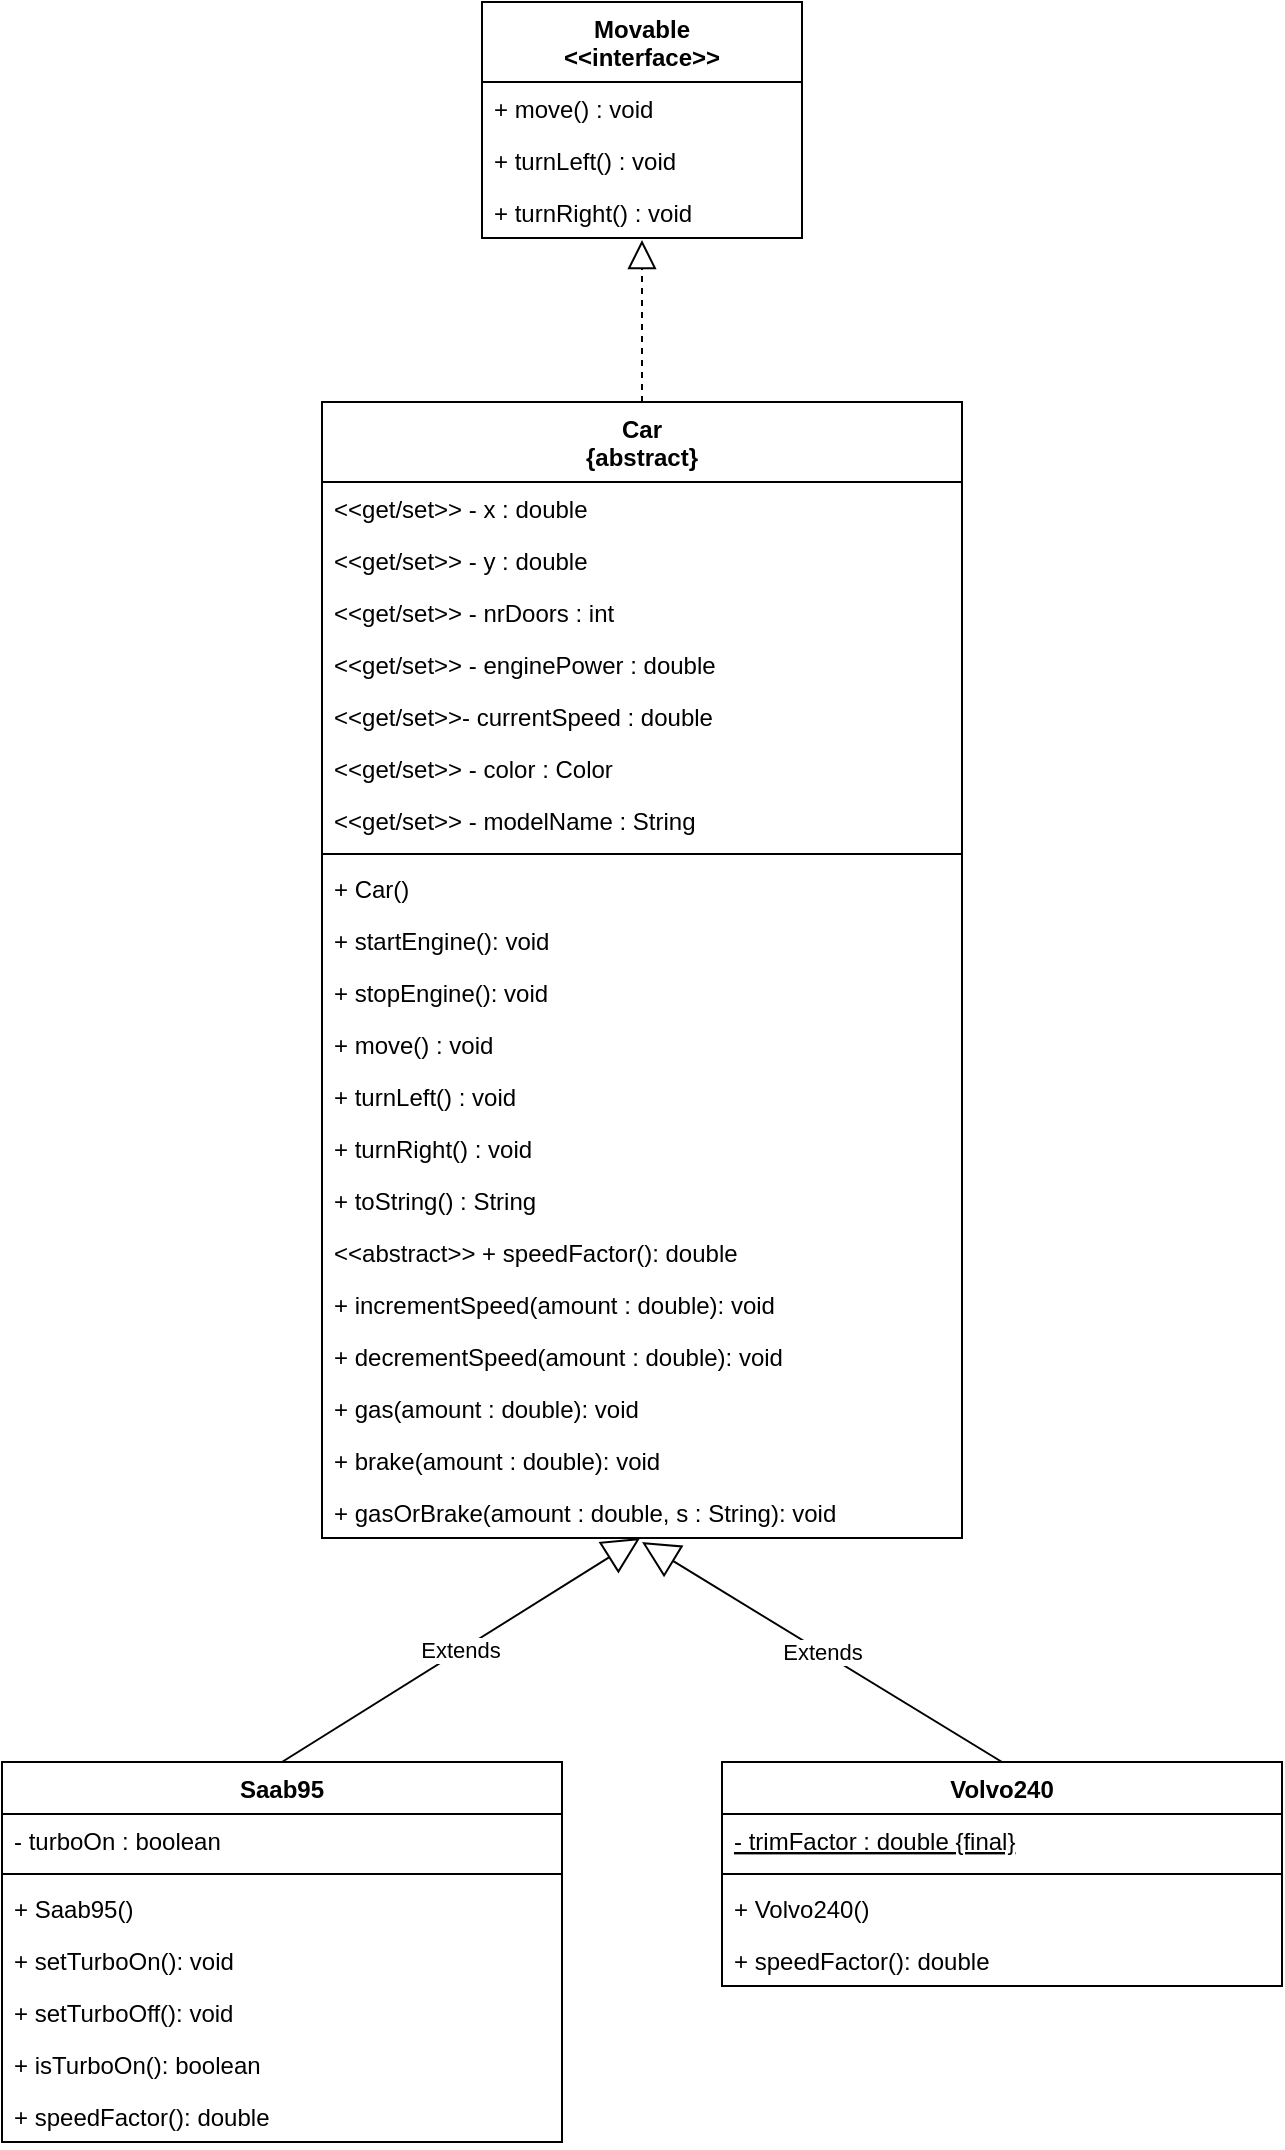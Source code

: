 <mxfile version="13.9.2" type="github">
  <diagram id="9ExOTt3ylyIHJ3yxfhAs" name="Page-1">
    <mxGraphModel dx="1022" dy="450" grid="1" gridSize="10" guides="1" tooltips="1" connect="1" arrows="1" fold="1" page="1" pageScale="1" pageWidth="827" pageHeight="1169" math="0" shadow="0">
      <root>
        <mxCell id="0" />
        <mxCell id="1" parent="0" />
        <mxCell id="5jvfqZs6cxE1F1yHet_P-27" value="Movable&#xa;&lt;&lt;interface&gt;&gt;" style="swimlane;fontStyle=1;childLayout=stackLayout;horizontal=1;startSize=40;fillColor=none;horizontalStack=0;resizeParent=1;resizeParentMax=0;resizeLast=0;collapsible=1;marginBottom=0;" parent="1" vertex="1">
          <mxGeometry x="320" width="160" height="118" as="geometry" />
        </mxCell>
        <mxCell id="5jvfqZs6cxE1F1yHet_P-28" value="+ move() : void" style="text;strokeColor=none;fillColor=none;align=left;verticalAlign=top;spacingLeft=4;spacingRight=4;overflow=hidden;rotatable=0;points=[[0,0.5],[1,0.5]];portConstraint=eastwest;" parent="5jvfqZs6cxE1F1yHet_P-27" vertex="1">
          <mxGeometry y="40" width="160" height="26" as="geometry" />
        </mxCell>
        <mxCell id="5jvfqZs6cxE1F1yHet_P-29" value="+ turnLeft() : void" style="text;strokeColor=none;fillColor=none;align=left;verticalAlign=top;spacingLeft=4;spacingRight=4;overflow=hidden;rotatable=0;points=[[0,0.5],[1,0.5]];portConstraint=eastwest;" parent="5jvfqZs6cxE1F1yHet_P-27" vertex="1">
          <mxGeometry y="66" width="160" height="26" as="geometry" />
        </mxCell>
        <mxCell id="5jvfqZs6cxE1F1yHet_P-30" value="+ turnRight() : void" style="text;strokeColor=none;fillColor=none;align=left;verticalAlign=top;spacingLeft=4;spacingRight=4;overflow=hidden;rotatable=0;points=[[0,0.5],[1,0.5]];portConstraint=eastwest;" parent="5jvfqZs6cxE1F1yHet_P-27" vertex="1">
          <mxGeometry y="92" width="160" height="26" as="geometry" />
        </mxCell>
        <mxCell id="5jvfqZs6cxE1F1yHet_P-31" value="Car&#xa;{abstract}&#xa;" style="swimlane;fontStyle=1;align=center;verticalAlign=top;childLayout=stackLayout;horizontal=1;startSize=40;horizontalStack=0;resizeParent=1;resizeParentMax=0;resizeLast=0;collapsible=1;marginBottom=0;" parent="1" vertex="1">
          <mxGeometry x="240" y="200" width="320" height="568" as="geometry" />
        </mxCell>
        <mxCell id="5jvfqZs6cxE1F1yHet_P-46" value="&lt;&lt;get/set&gt;&gt; - x : double" style="text;strokeColor=none;fillColor=none;align=left;verticalAlign=top;spacingLeft=4;spacingRight=4;overflow=hidden;rotatable=0;points=[[0,0.5],[1,0.5]];portConstraint=eastwest;" parent="5jvfqZs6cxE1F1yHet_P-31" vertex="1">
          <mxGeometry y="40" width="320" height="26" as="geometry" />
        </mxCell>
        <mxCell id="5jvfqZs6cxE1F1yHet_P-47" value="&lt;&lt;get/set&gt;&gt; - y : double" style="text;strokeColor=none;fillColor=none;align=left;verticalAlign=top;spacingLeft=4;spacingRight=4;overflow=hidden;rotatable=0;points=[[0,0.5],[1,0.5]];portConstraint=eastwest;" parent="5jvfqZs6cxE1F1yHet_P-31" vertex="1">
          <mxGeometry y="66" width="320" height="26" as="geometry" />
        </mxCell>
        <mxCell id="5jvfqZs6cxE1F1yHet_P-32" value="&lt;&lt;get/set&gt;&gt; - nrDoors : int" style="text;strokeColor=none;fillColor=none;align=left;verticalAlign=top;spacingLeft=4;spacingRight=4;overflow=hidden;rotatable=0;points=[[0,0.5],[1,0.5]];portConstraint=eastwest;" parent="5jvfqZs6cxE1F1yHet_P-31" vertex="1">
          <mxGeometry y="92" width="320" height="26" as="geometry" />
        </mxCell>
        <mxCell id="5jvfqZs6cxE1F1yHet_P-33" value="&lt;&lt;get/set&gt;&gt; - enginePower : double" style="text;strokeColor=none;fillColor=none;align=left;verticalAlign=top;spacingLeft=4;spacingRight=4;overflow=hidden;rotatable=0;points=[[0,0.5],[1,0.5]];portConstraint=eastwest;" parent="5jvfqZs6cxE1F1yHet_P-31" vertex="1">
          <mxGeometry y="118" width="320" height="26" as="geometry" />
        </mxCell>
        <mxCell id="5jvfqZs6cxE1F1yHet_P-34" value="&lt;&lt;get/set&gt;&gt;- currentSpeed : double" style="text;strokeColor=none;fillColor=none;align=left;verticalAlign=top;spacingLeft=4;spacingRight=4;overflow=hidden;rotatable=0;points=[[0,0.5],[1,0.5]];portConstraint=eastwest;" parent="5jvfqZs6cxE1F1yHet_P-31" vertex="1">
          <mxGeometry y="144" width="320" height="26" as="geometry" />
        </mxCell>
        <mxCell id="5jvfqZs6cxE1F1yHet_P-35" value="&lt;&lt;get/set&gt;&gt; - color : Color" style="text;strokeColor=none;fillColor=none;align=left;verticalAlign=top;spacingLeft=4;spacingRight=4;overflow=hidden;rotatable=0;points=[[0,0.5],[1,0.5]];portConstraint=eastwest;" parent="5jvfqZs6cxE1F1yHet_P-31" vertex="1">
          <mxGeometry y="170" width="320" height="26" as="geometry" />
        </mxCell>
        <mxCell id="5jvfqZs6cxE1F1yHet_P-36" value="&lt;&lt;get/set&gt;&gt; - modelName : String" style="text;strokeColor=none;fillColor=none;align=left;verticalAlign=top;spacingLeft=4;spacingRight=4;overflow=hidden;rotatable=0;points=[[0,0.5],[1,0.5]];portConstraint=eastwest;" parent="5jvfqZs6cxE1F1yHet_P-31" vertex="1">
          <mxGeometry y="196" width="320" height="26" as="geometry" />
        </mxCell>
        <mxCell id="5jvfqZs6cxE1F1yHet_P-37" value="" style="line;strokeWidth=1;fillColor=none;align=left;verticalAlign=middle;spacingTop=-1;spacingLeft=3;spacingRight=3;rotatable=0;labelPosition=right;points=[];portConstraint=eastwest;" parent="5jvfqZs6cxE1F1yHet_P-31" vertex="1">
          <mxGeometry y="222" width="320" height="8" as="geometry" />
        </mxCell>
        <mxCell id="5jvfqZs6cxE1F1yHet_P-48" value="+ Car()" style="text;strokeColor=none;fillColor=none;align=left;verticalAlign=top;spacingLeft=4;spacingRight=4;overflow=hidden;rotatable=0;points=[[0,0.5],[1,0.5]];portConstraint=eastwest;" parent="5jvfqZs6cxE1F1yHet_P-31" vertex="1">
          <mxGeometry y="230" width="320" height="26" as="geometry" />
        </mxCell>
        <mxCell id="5jvfqZs6cxE1F1yHet_P-38" value="+ startEngine(): void" style="text;strokeColor=none;fillColor=none;align=left;verticalAlign=top;spacingLeft=4;spacingRight=4;overflow=hidden;rotatable=0;points=[[0,0.5],[1,0.5]];portConstraint=eastwest;" parent="5jvfqZs6cxE1F1yHet_P-31" vertex="1">
          <mxGeometry y="256" width="320" height="26" as="geometry" />
        </mxCell>
        <mxCell id="5jvfqZs6cxE1F1yHet_P-39" value="+ stopEngine(): void" style="text;strokeColor=none;fillColor=none;align=left;verticalAlign=top;spacingLeft=4;spacingRight=4;overflow=hidden;rotatable=0;points=[[0,0.5],[1,0.5]];portConstraint=eastwest;" parent="5jvfqZs6cxE1F1yHet_P-31" vertex="1">
          <mxGeometry y="282" width="320" height="26" as="geometry" />
        </mxCell>
        <mxCell id="5jvfqZs6cxE1F1yHet_P-50" value="+ move() : void" style="text;strokeColor=none;fillColor=none;align=left;verticalAlign=top;spacingLeft=4;spacingRight=4;overflow=hidden;rotatable=0;points=[[0,0.5],[1,0.5]];portConstraint=eastwest;" parent="5jvfqZs6cxE1F1yHet_P-31" vertex="1">
          <mxGeometry y="308" width="320" height="26" as="geometry" />
        </mxCell>
        <mxCell id="5jvfqZs6cxE1F1yHet_P-51" value="+ turnLeft() : void" style="text;strokeColor=none;fillColor=none;align=left;verticalAlign=top;spacingLeft=4;spacingRight=4;overflow=hidden;rotatable=0;points=[[0,0.5],[1,0.5]];portConstraint=eastwest;" parent="5jvfqZs6cxE1F1yHet_P-31" vertex="1">
          <mxGeometry y="334" width="320" height="26" as="geometry" />
        </mxCell>
        <mxCell id="5jvfqZs6cxE1F1yHet_P-52" value="+ turnRight() : void" style="text;strokeColor=none;fillColor=none;align=left;verticalAlign=top;spacingLeft=4;spacingRight=4;overflow=hidden;rotatable=0;points=[[0,0.5],[1,0.5]];portConstraint=eastwest;" parent="5jvfqZs6cxE1F1yHet_P-31" vertex="1">
          <mxGeometry y="360" width="320" height="26" as="geometry" />
        </mxCell>
        <mxCell id="QgUYAG2iofooA8F9H0BW-3" value="+ toString() : String" style="text;strokeColor=none;fillColor=none;align=left;verticalAlign=top;spacingLeft=4;spacingRight=4;overflow=hidden;rotatable=0;points=[[0,0.5],[1,0.5]];portConstraint=eastwest;" parent="5jvfqZs6cxE1F1yHet_P-31" vertex="1">
          <mxGeometry y="386" width="320" height="26" as="geometry" />
        </mxCell>
        <mxCell id="5jvfqZs6cxE1F1yHet_P-40" value="&lt;&lt;abstract&gt;&gt; + speedFactor(): double" style="text;strokeColor=none;fillColor=none;align=left;verticalAlign=top;spacingLeft=4;spacingRight=4;overflow=hidden;rotatable=0;points=[[0,0.5],[1,0.5]];portConstraint=eastwest;" parent="5jvfqZs6cxE1F1yHet_P-31" vertex="1">
          <mxGeometry y="412" width="320" height="26" as="geometry" />
        </mxCell>
        <mxCell id="5jvfqZs6cxE1F1yHet_P-41" value="+ incrementSpeed(amount : double): void" style="text;strokeColor=none;fillColor=none;align=left;verticalAlign=top;spacingLeft=4;spacingRight=4;overflow=hidden;rotatable=0;points=[[0,0.5],[1,0.5]];portConstraint=eastwest;" parent="5jvfqZs6cxE1F1yHet_P-31" vertex="1">
          <mxGeometry y="438" width="320" height="26" as="geometry" />
        </mxCell>
        <mxCell id="5jvfqZs6cxE1F1yHet_P-42" value="+ decrementSpeed(amount : double): void" style="text;strokeColor=none;fillColor=none;align=left;verticalAlign=top;spacingLeft=4;spacingRight=4;overflow=hidden;rotatable=0;points=[[0,0.5],[1,0.5]];portConstraint=eastwest;" parent="5jvfqZs6cxE1F1yHet_P-31" vertex="1">
          <mxGeometry y="464" width="320" height="26" as="geometry" />
        </mxCell>
        <mxCell id="5jvfqZs6cxE1F1yHet_P-43" value="+ gas(amount : double): void" style="text;strokeColor=none;fillColor=none;align=left;verticalAlign=top;spacingLeft=4;spacingRight=4;overflow=hidden;rotatable=0;points=[[0,0.5],[1,0.5]];portConstraint=eastwest;" parent="5jvfqZs6cxE1F1yHet_P-31" vertex="1">
          <mxGeometry y="490" width="320" height="26" as="geometry" />
        </mxCell>
        <mxCell id="5jvfqZs6cxE1F1yHet_P-44" value="+ brake(amount : double): void" style="text;strokeColor=none;fillColor=none;align=left;verticalAlign=top;spacingLeft=4;spacingRight=4;overflow=hidden;rotatable=0;points=[[0,0.5],[1,0.5]];portConstraint=eastwest;" parent="5jvfqZs6cxE1F1yHet_P-31" vertex="1">
          <mxGeometry y="516" width="320" height="26" as="geometry" />
        </mxCell>
        <mxCell id="QgUYAG2iofooA8F9H0BW-2" value="+ gasOrBrake(amount : double, s : String): void" style="text;strokeColor=none;fillColor=none;align=left;verticalAlign=top;spacingLeft=4;spacingRight=4;overflow=hidden;rotatable=0;points=[[0,0.5],[1,0.5]];portConstraint=eastwest;" parent="5jvfqZs6cxE1F1yHet_P-31" vertex="1">
          <mxGeometry y="542" width="320" height="26" as="geometry" />
        </mxCell>
        <mxCell id="5jvfqZs6cxE1F1yHet_P-45" value="" style="endArrow=block;dashed=1;endFill=0;endSize=12;html=1;entryX=0.5;entryY=1.038;entryDx=0;entryDy=0;entryPerimeter=0;" parent="1" source="5jvfqZs6cxE1F1yHet_P-31" target="5jvfqZs6cxE1F1yHet_P-30" edge="1">
          <mxGeometry width="160" relative="1" as="geometry">
            <mxPoint x="580" y="280" as="sourcePoint" />
            <mxPoint x="740" y="280" as="targetPoint" />
          </mxGeometry>
        </mxCell>
        <mxCell id="5jvfqZs6cxE1F1yHet_P-53" value="Saab95" style="swimlane;fontStyle=1;align=center;verticalAlign=top;childLayout=stackLayout;horizontal=1;startSize=26;horizontalStack=0;resizeParent=1;resizeParentMax=0;resizeLast=0;collapsible=1;marginBottom=0;" parent="1" vertex="1">
          <mxGeometry x="80" y="880" width="280" height="190" as="geometry" />
        </mxCell>
        <mxCell id="5jvfqZs6cxE1F1yHet_P-54" value="- turboOn : boolean" style="text;strokeColor=none;fillColor=none;align=left;verticalAlign=top;spacingLeft=4;spacingRight=4;overflow=hidden;rotatable=0;points=[[0,0.5],[1,0.5]];portConstraint=eastwest;fontStyle=0" parent="5jvfqZs6cxE1F1yHet_P-53" vertex="1">
          <mxGeometry y="26" width="280" height="26" as="geometry" />
        </mxCell>
        <mxCell id="5jvfqZs6cxE1F1yHet_P-55" value="" style="line;strokeWidth=1;fillColor=none;align=left;verticalAlign=middle;spacingTop=-1;spacingLeft=3;spacingRight=3;rotatable=0;labelPosition=right;points=[];portConstraint=eastwest;" parent="5jvfqZs6cxE1F1yHet_P-53" vertex="1">
          <mxGeometry y="52" width="280" height="8" as="geometry" />
        </mxCell>
        <mxCell id="5jvfqZs6cxE1F1yHet_P-56" value="+ Saab95()" style="text;strokeColor=none;fillColor=none;align=left;verticalAlign=top;spacingLeft=4;spacingRight=4;overflow=hidden;rotatable=0;points=[[0,0.5],[1,0.5]];portConstraint=eastwest;" parent="5jvfqZs6cxE1F1yHet_P-53" vertex="1">
          <mxGeometry y="60" width="280" height="26" as="geometry" />
        </mxCell>
        <mxCell id="5jvfqZs6cxE1F1yHet_P-57" value="+ setTurboOn(): void" style="text;strokeColor=none;fillColor=none;align=left;verticalAlign=top;spacingLeft=4;spacingRight=4;overflow=hidden;rotatable=0;points=[[0,0.5],[1,0.5]];portConstraint=eastwest;" parent="5jvfqZs6cxE1F1yHet_P-53" vertex="1">
          <mxGeometry y="86" width="280" height="26" as="geometry" />
        </mxCell>
        <mxCell id="5jvfqZs6cxE1F1yHet_P-58" value="+ setTurboOff(): void" style="text;strokeColor=none;fillColor=none;align=left;verticalAlign=top;spacingLeft=4;spacingRight=4;overflow=hidden;rotatable=0;points=[[0,0.5],[1,0.5]];portConstraint=eastwest;" parent="5jvfqZs6cxE1F1yHet_P-53" vertex="1">
          <mxGeometry y="112" width="280" height="26" as="geometry" />
        </mxCell>
        <mxCell id="QgUYAG2iofooA8F9H0BW-6" value="+ isTurboOn(): boolean" style="text;strokeColor=none;fillColor=none;align=left;verticalAlign=top;spacingLeft=4;spacingRight=4;overflow=hidden;rotatable=0;points=[[0,0.5],[1,0.5]];portConstraint=eastwest;" parent="5jvfqZs6cxE1F1yHet_P-53" vertex="1">
          <mxGeometry y="138" width="280" height="26" as="geometry" />
        </mxCell>
        <mxCell id="5jvfqZs6cxE1F1yHet_P-59" value="+ speedFactor(): double" style="text;strokeColor=none;fillColor=none;align=left;verticalAlign=top;spacingLeft=4;spacingRight=4;overflow=hidden;rotatable=0;points=[[0,0.5],[1,0.5]];portConstraint=eastwest;" parent="5jvfqZs6cxE1F1yHet_P-53" vertex="1">
          <mxGeometry y="164" width="280" height="26" as="geometry" />
        </mxCell>
        <mxCell id="5jvfqZs6cxE1F1yHet_P-62" value="Volvo240" style="swimlane;fontStyle=1;align=center;verticalAlign=top;childLayout=stackLayout;horizontal=1;startSize=26;horizontalStack=0;resizeParent=1;resizeParentMax=0;resizeLast=0;collapsible=1;marginBottom=0;" parent="1" vertex="1">
          <mxGeometry x="440" y="880" width="280" height="112" as="geometry" />
        </mxCell>
        <mxCell id="5jvfqZs6cxE1F1yHet_P-63" value="- trimFactor : double {final}" style="text;strokeColor=none;fillColor=none;align=left;verticalAlign=top;spacingLeft=4;spacingRight=4;overflow=hidden;rotatable=0;points=[[0,0.5],[1,0.5]];portConstraint=eastwest;fontStyle=4" parent="5jvfqZs6cxE1F1yHet_P-62" vertex="1">
          <mxGeometry y="26" width="280" height="26" as="geometry" />
        </mxCell>
        <mxCell id="5jvfqZs6cxE1F1yHet_P-64" value="" style="line;strokeWidth=1;fillColor=none;align=left;verticalAlign=middle;spacingTop=-1;spacingLeft=3;spacingRight=3;rotatable=0;labelPosition=right;points=[];portConstraint=eastwest;" parent="5jvfqZs6cxE1F1yHet_P-62" vertex="1">
          <mxGeometry y="52" width="280" height="8" as="geometry" />
        </mxCell>
        <mxCell id="5jvfqZs6cxE1F1yHet_P-65" value="+ Volvo240()" style="text;strokeColor=none;fillColor=none;align=left;verticalAlign=top;spacingLeft=4;spacingRight=4;overflow=hidden;rotatable=0;points=[[0,0.5],[1,0.5]];portConstraint=eastwest;" parent="5jvfqZs6cxE1F1yHet_P-62" vertex="1">
          <mxGeometry y="60" width="280" height="26" as="geometry" />
        </mxCell>
        <mxCell id="5jvfqZs6cxE1F1yHet_P-66" value="+ speedFactor(): double" style="text;strokeColor=none;fillColor=none;align=left;verticalAlign=top;spacingLeft=4;spacingRight=4;overflow=hidden;rotatable=0;points=[[0,0.5],[1,0.5]];portConstraint=eastwest;" parent="5jvfqZs6cxE1F1yHet_P-62" vertex="1">
          <mxGeometry y="86" width="280" height="26" as="geometry" />
        </mxCell>
        <mxCell id="5jvfqZs6cxE1F1yHet_P-70" value="Extends" style="endArrow=block;endSize=16;endFill=0;html=1;exitX=0.5;exitY=0;exitDx=0;exitDy=0;" parent="1" source="5jvfqZs6cxE1F1yHet_P-62" edge="1">
          <mxGeometry width="160" relative="1" as="geometry">
            <mxPoint x="460" y="850" as="sourcePoint" />
            <mxPoint x="400" y="770" as="targetPoint" />
          </mxGeometry>
        </mxCell>
        <mxCell id="5jvfqZs6cxE1F1yHet_P-72" value="Extends" style="endArrow=block;endSize=16;endFill=0;html=1;exitX=0.5;exitY=0;exitDx=0;exitDy=0;entryX=0.497;entryY=1;entryDx=0;entryDy=0;entryPerimeter=0;" parent="1" target="QgUYAG2iofooA8F9H0BW-2" edge="1">
          <mxGeometry width="160" relative="1" as="geometry">
            <mxPoint x="220" y="880" as="sourcePoint" />
            <mxPoint x="400.96" y="742" as="targetPoint" />
          </mxGeometry>
        </mxCell>
      </root>
    </mxGraphModel>
  </diagram>
</mxfile>
